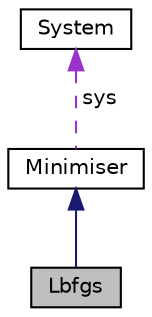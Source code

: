 digraph "Lbfgs"
{
 // LATEX_PDF_SIZE
  edge [fontname="Helvetica",fontsize="10",labelfontname="Helvetica",labelfontsize="10"];
  node [fontname="Helvetica",fontsize="10",shape=record];
  Node1 [label="Lbfgs",height=0.2,width=0.4,color="black", fillcolor="grey75", style="filled", fontcolor="black",tooltip=" "];
  Node2 -> Node1 [dir="back",color="midnightblue",fontsize="10",style="solid",fontname="Helvetica"];
  Node2 [label="Minimiser",height=0.2,width=0.4,color="black", fillcolor="white", style="filled",URL="$classMinimiser.html",tooltip=" "];
  Node3 -> Node2 [dir="back",color="darkorchid3",fontsize="10",style="dashed",label=" sys" ,fontname="Helvetica"];
  Node3 [label="System",height=0.2,width=0.4,color="black", fillcolor="white", style="filled",URL="$classSystem.html",tooltip=" "];
}
